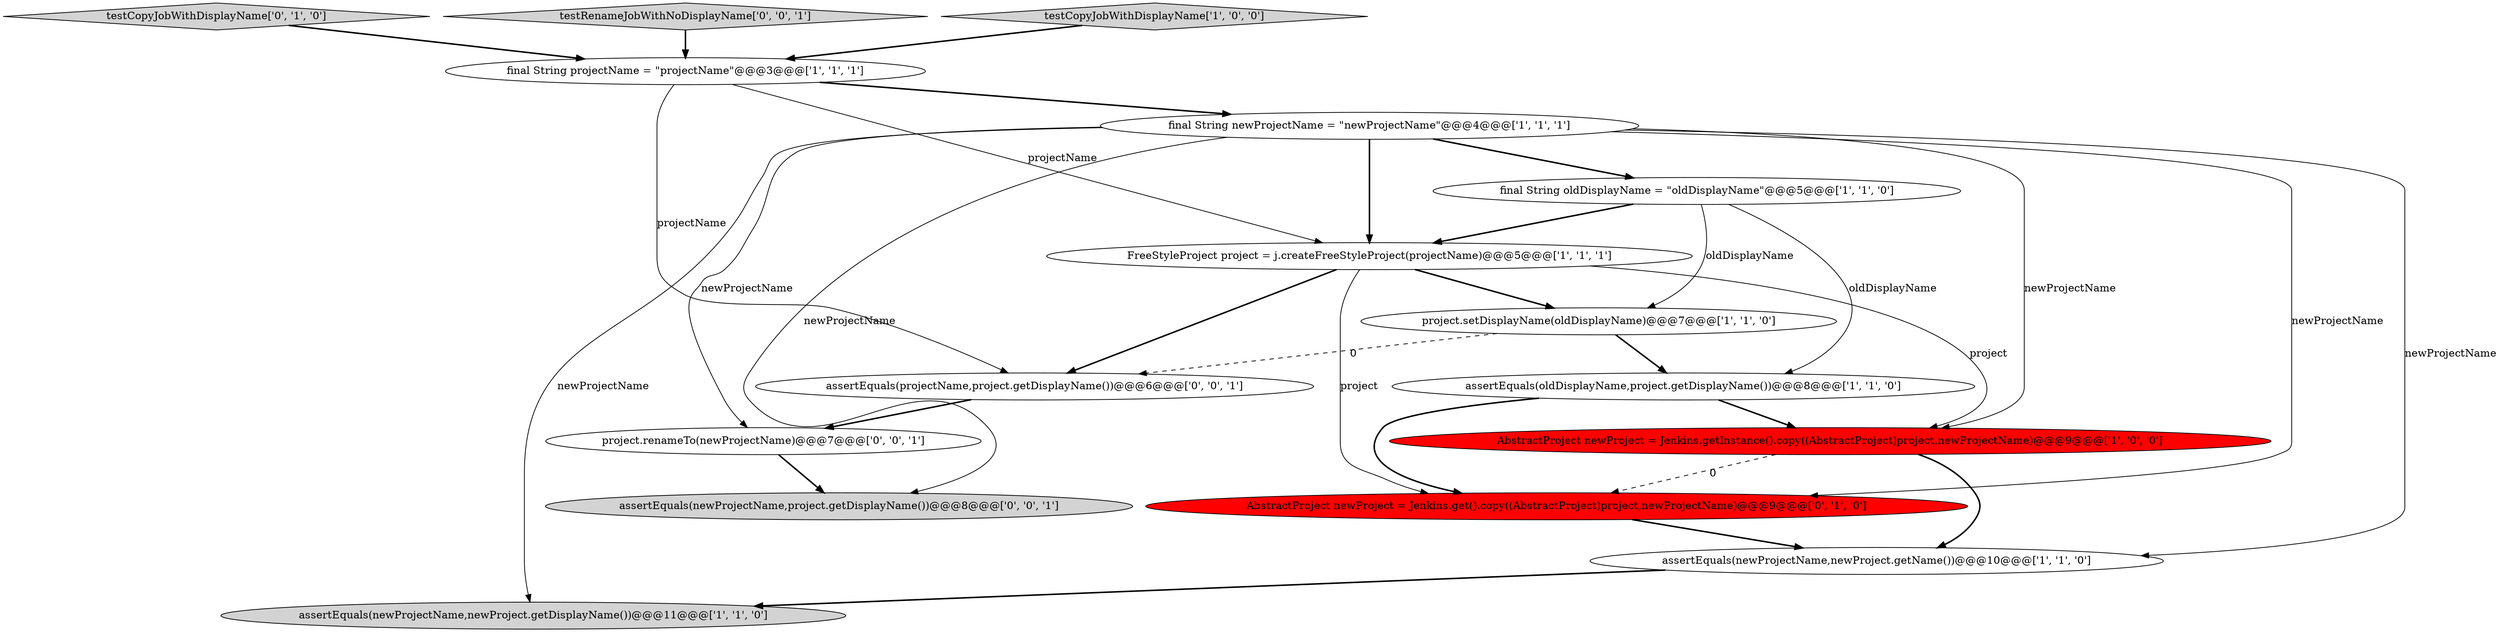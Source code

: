 digraph {
12 [style = filled, label = "assertEquals(projectName,project.getDisplayName())@@@6@@@['0', '0', '1']", fillcolor = white, shape = ellipse image = "AAA0AAABBB3BBB"];
14 [style = filled, label = "project.renameTo(newProjectName)@@@7@@@['0', '0', '1']", fillcolor = white, shape = ellipse image = "AAA0AAABBB3BBB"];
8 [style = filled, label = "final String oldDisplayName = \"oldDisplayName\"@@@5@@@['1', '1', '0']", fillcolor = white, shape = ellipse image = "AAA0AAABBB1BBB"];
10 [style = filled, label = "AbstractProject newProject = Jenkins.get().copy((AbstractProject)project,newProjectName)@@@9@@@['0', '1', '0']", fillcolor = red, shape = ellipse image = "AAA1AAABBB2BBB"];
3 [style = filled, label = "AbstractProject newProject = Jenkins.getInstance().copy((AbstractProject)project,newProjectName)@@@9@@@['1', '0', '0']", fillcolor = red, shape = ellipse image = "AAA1AAABBB1BBB"];
11 [style = filled, label = "testCopyJobWithDisplayName['0', '1', '0']", fillcolor = lightgray, shape = diamond image = "AAA0AAABBB2BBB"];
13 [style = filled, label = "assertEquals(newProjectName,project.getDisplayName())@@@8@@@['0', '0', '1']", fillcolor = lightgray, shape = ellipse image = "AAA0AAABBB3BBB"];
15 [style = filled, label = "testRenameJobWithNoDisplayName['0', '0', '1']", fillcolor = lightgray, shape = diamond image = "AAA0AAABBB3BBB"];
5 [style = filled, label = "final String newProjectName = \"newProjectName\"@@@4@@@['1', '1', '1']", fillcolor = white, shape = ellipse image = "AAA0AAABBB1BBB"];
7 [style = filled, label = "FreeStyleProject project = j.createFreeStyleProject(projectName)@@@5@@@['1', '1', '1']", fillcolor = white, shape = ellipse image = "AAA0AAABBB1BBB"];
2 [style = filled, label = "final String projectName = \"projectName\"@@@3@@@['1', '1', '1']", fillcolor = white, shape = ellipse image = "AAA0AAABBB1BBB"];
6 [style = filled, label = "testCopyJobWithDisplayName['1', '0', '0']", fillcolor = lightgray, shape = diamond image = "AAA0AAABBB1BBB"];
0 [style = filled, label = "project.setDisplayName(oldDisplayName)@@@7@@@['1', '1', '0']", fillcolor = white, shape = ellipse image = "AAA0AAABBB1BBB"];
4 [style = filled, label = "assertEquals(newProjectName,newProject.getName())@@@10@@@['1', '1', '0']", fillcolor = white, shape = ellipse image = "AAA0AAABBB1BBB"];
1 [style = filled, label = "assertEquals(oldDisplayName,project.getDisplayName())@@@8@@@['1', '1', '0']", fillcolor = white, shape = ellipse image = "AAA0AAABBB1BBB"];
9 [style = filled, label = "assertEquals(newProjectName,newProject.getDisplayName())@@@11@@@['1', '1', '0']", fillcolor = lightgray, shape = ellipse image = "AAA0AAABBB1BBB"];
4->9 [style = bold, label=""];
5->8 [style = bold, label=""];
15->2 [style = bold, label=""];
5->3 [style = solid, label="newProjectName"];
8->0 [style = solid, label="oldDisplayName"];
7->12 [style = bold, label=""];
8->1 [style = solid, label="oldDisplayName"];
2->12 [style = solid, label="projectName"];
1->3 [style = bold, label=""];
7->3 [style = solid, label="project"];
7->0 [style = bold, label=""];
0->12 [style = dashed, label="0"];
3->4 [style = bold, label=""];
11->2 [style = bold, label=""];
5->4 [style = solid, label="newProjectName"];
8->7 [style = bold, label=""];
6->2 [style = bold, label=""];
5->9 [style = solid, label="newProjectName"];
0->1 [style = bold, label=""];
12->14 [style = bold, label=""];
5->13 [style = solid, label="newProjectName"];
10->4 [style = bold, label=""];
5->7 [style = bold, label=""];
3->10 [style = dashed, label="0"];
14->13 [style = bold, label=""];
2->7 [style = solid, label="projectName"];
5->10 [style = solid, label="newProjectName"];
1->10 [style = bold, label=""];
5->14 [style = solid, label="newProjectName"];
2->5 [style = bold, label=""];
7->10 [style = solid, label="project"];
}
